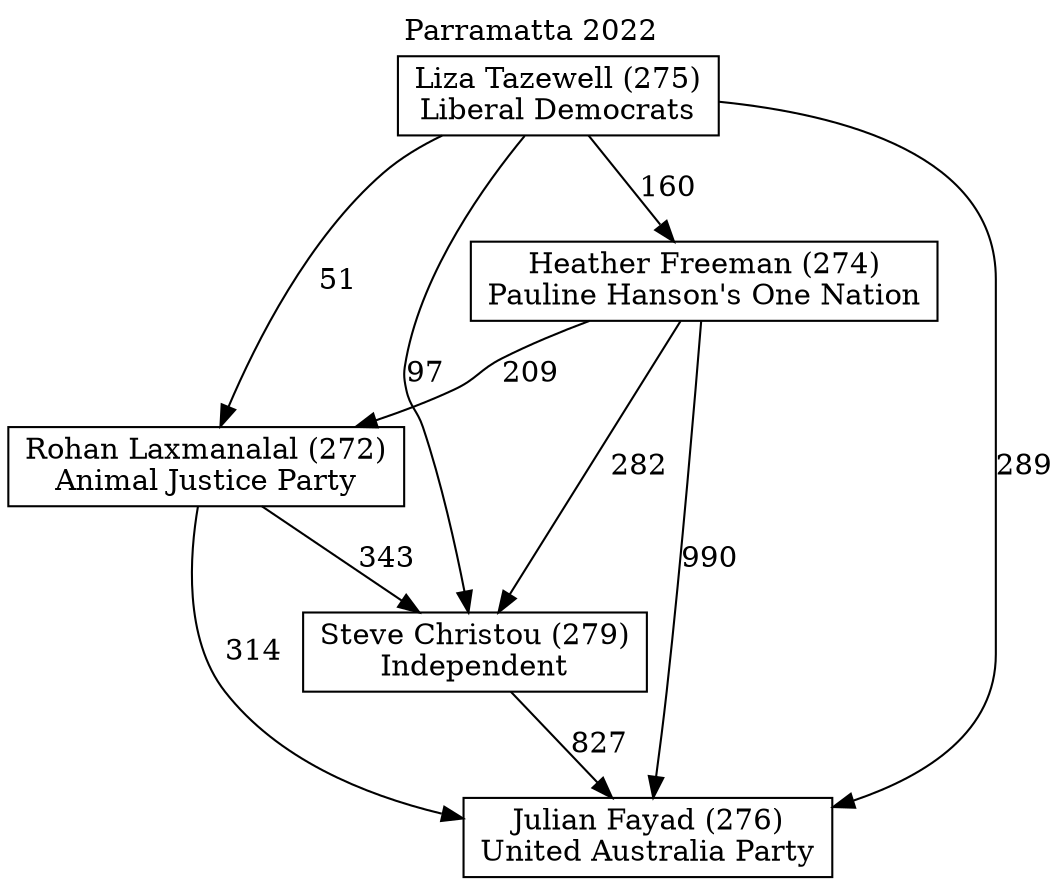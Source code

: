 // House preference flow
digraph "Julian Fayad (276)_Parramatta_2022" {
	graph [label="Parramatta 2022" labelloc=t mclimit=10]
	node [shape=box]
	"Heather Freeman (274)" [label="Heather Freeman (274)
Pauline Hanson's One Nation"]
	"Rohan Laxmanalal (272)" [label="Rohan Laxmanalal (272)
Animal Justice Party"]
	"Liza Tazewell (275)" [label="Liza Tazewell (275)
Liberal Democrats"]
	"Steve Christou (279)" [label="Steve Christou (279)
Independent"]
	"Julian Fayad (276)" [label="Julian Fayad (276)
United Australia Party"]
	"Heather Freeman (274)" -> "Rohan Laxmanalal (272)" [label=209]
	"Rohan Laxmanalal (272)" -> "Julian Fayad (276)" [label=314]
	"Liza Tazewell (275)" -> "Steve Christou (279)" [label=97]
	"Rohan Laxmanalal (272)" -> "Steve Christou (279)" [label=343]
	"Heather Freeman (274)" -> "Julian Fayad (276)" [label=990]
	"Heather Freeman (274)" -> "Steve Christou (279)" [label=282]
	"Steve Christou (279)" -> "Julian Fayad (276)" [label=827]
	"Liza Tazewell (275)" -> "Rohan Laxmanalal (272)" [label=51]
	"Liza Tazewell (275)" -> "Julian Fayad (276)" [label=289]
	"Liza Tazewell (275)" -> "Heather Freeman (274)" [label=160]
}
